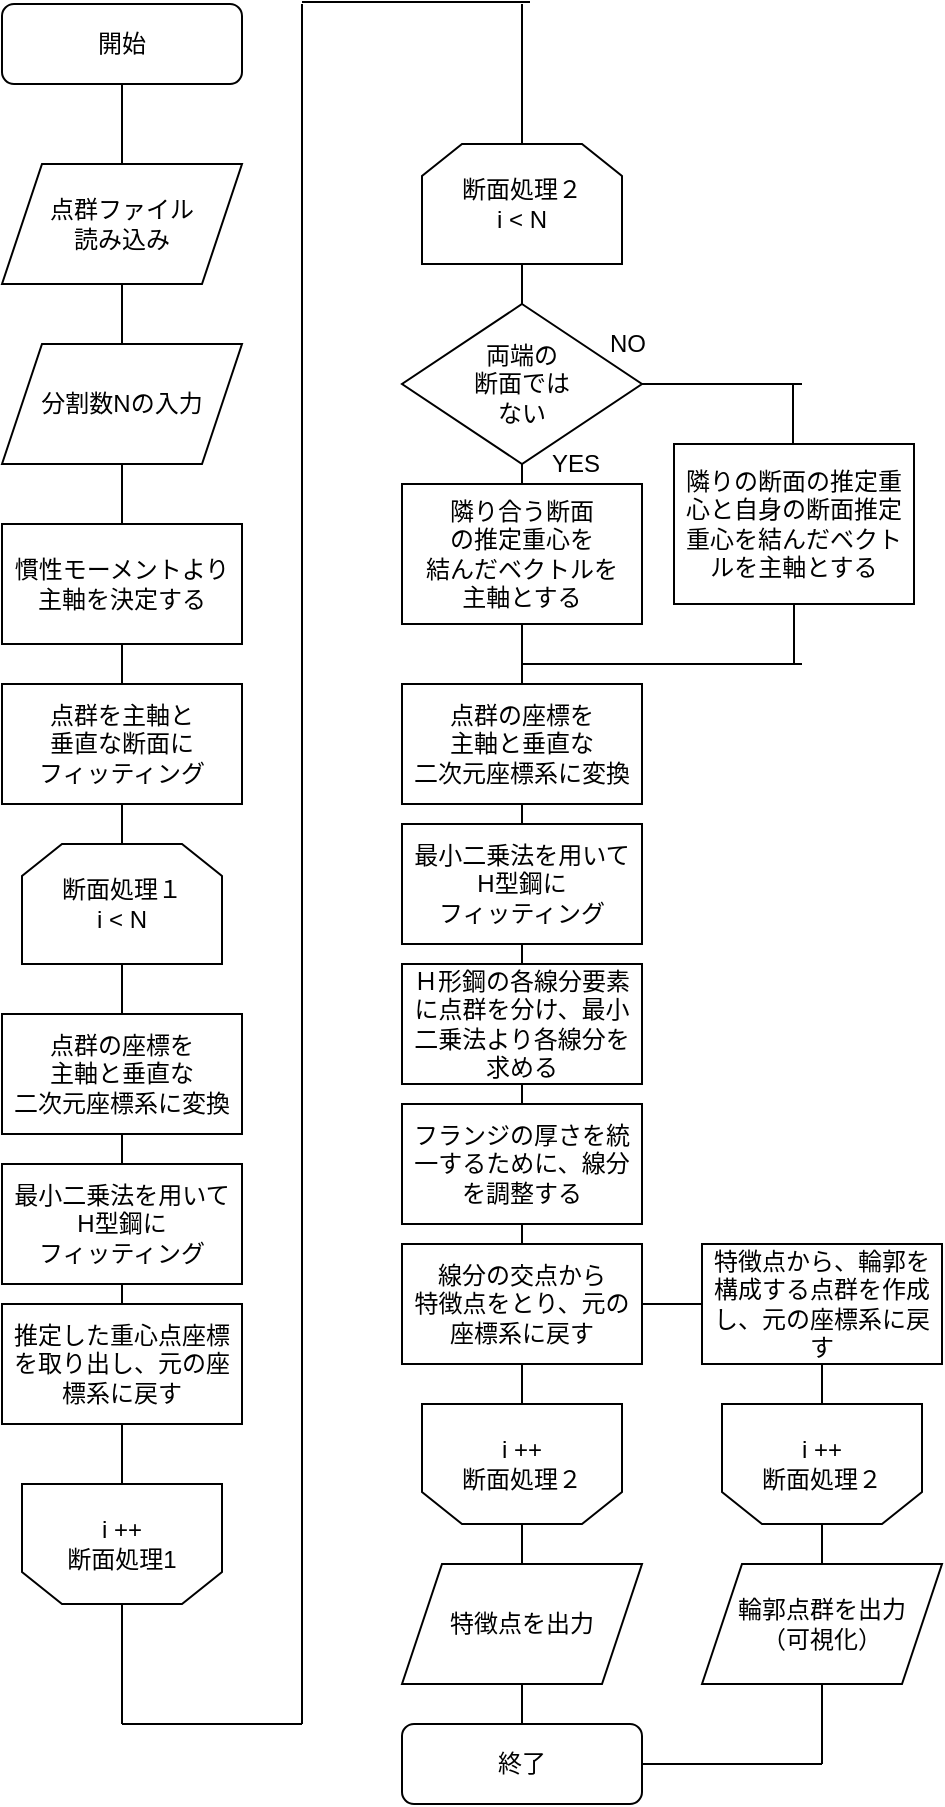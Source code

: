 <mxfile version="16.6.4" type="github">
  <diagram id="C5RBs43oDa-KdzZeNtuy" name="Page-1">
    <mxGraphModel dx="1235" dy="1036" grid="1" gridSize="10" guides="1" tooltips="1" connect="1" arrows="1" fold="1" page="1" pageScale="1" pageWidth="827" pageHeight="1169" math="0" shadow="0">
      <root>
        <mxCell id="WIyWlLk6GJQsqaUBKTNV-0" />
        <mxCell id="WIyWlLk6GJQsqaUBKTNV-1" parent="WIyWlLk6GJQsqaUBKTNV-0" />
        <mxCell id="WIyWlLk6GJQsqaUBKTNV-3" value="開始" style="rounded=1;whiteSpace=wrap;html=1;fontSize=12;glass=0;strokeWidth=1;shadow=0;" parent="WIyWlLk6GJQsqaUBKTNV-1" vertex="1">
          <mxGeometry x="110" y="81" width="120" height="40" as="geometry" />
        </mxCell>
        <mxCell id="--fctXItfLN7RRnFuYwR-0" value="点群ファイル&lt;br&gt;読み込み" style="shape=parallelogram;perimeter=parallelogramPerimeter;whiteSpace=wrap;html=1;fixedSize=1;hachureGap=4;" vertex="1" parent="WIyWlLk6GJQsqaUBKTNV-1">
          <mxGeometry x="110" y="161" width="120" height="60" as="geometry" />
        </mxCell>
        <mxCell id="--fctXItfLN7RRnFuYwR-1" value="" style="rounded=0;html=1;jettySize=auto;orthogonalLoop=1;fontSize=11;endArrow=none;endFill=0;endSize=8;strokeWidth=1;shadow=0;labelBackgroundColor=none;edgeStyle=orthogonalEdgeStyle;" edge="1" parent="WIyWlLk6GJQsqaUBKTNV-1" source="WIyWlLk6GJQsqaUBKTNV-3" target="--fctXItfLN7RRnFuYwR-0">
          <mxGeometry relative="1" as="geometry">
            <mxPoint x="170" y="121" as="sourcePoint" />
            <mxPoint x="170" y="321" as="targetPoint" />
          </mxGeometry>
        </mxCell>
        <mxCell id="--fctXItfLN7RRnFuYwR-9" style="edgeStyle=none;curved=1;rounded=0;orthogonalLoop=1;jettySize=auto;html=1;exitX=0.5;exitY=1;exitDx=0;exitDy=0;entryX=0.5;entryY=0;entryDx=0;entryDy=0;endArrow=none;startSize=14;endSize=14;sourcePerimeterSpacing=8;targetPerimeterSpacing=8;endFill=0;" edge="1" parent="WIyWlLk6GJQsqaUBKTNV-1" source="--fctXItfLN7RRnFuYwR-2" target="--fctXItfLN7RRnFuYwR-4">
          <mxGeometry relative="1" as="geometry" />
        </mxCell>
        <mxCell id="--fctXItfLN7RRnFuYwR-2" value="分割数Nの入力" style="shape=parallelogram;perimeter=parallelogramPerimeter;whiteSpace=wrap;html=1;fixedSize=1;hachureGap=4;" vertex="1" parent="WIyWlLk6GJQsqaUBKTNV-1">
          <mxGeometry x="110" y="251" width="120" height="60" as="geometry" />
        </mxCell>
        <mxCell id="--fctXItfLN7RRnFuYwR-3" value="" style="rounded=0;html=1;jettySize=auto;orthogonalLoop=1;fontSize=11;endArrow=none;endFill=0;endSize=8;strokeWidth=1;shadow=0;labelBackgroundColor=none;edgeStyle=orthogonalEdgeStyle;startArrow=none;" edge="1" parent="WIyWlLk6GJQsqaUBKTNV-1" source="--fctXItfLN7RRnFuYwR-0" target="--fctXItfLN7RRnFuYwR-2">
          <mxGeometry relative="1" as="geometry">
            <mxPoint x="170" y="221" as="sourcePoint" />
            <mxPoint x="170" y="321" as="targetPoint" />
          </mxGeometry>
        </mxCell>
        <mxCell id="--fctXItfLN7RRnFuYwR-10" style="edgeStyle=none;curved=1;rounded=0;orthogonalLoop=1;jettySize=auto;html=1;exitX=0.5;exitY=1;exitDx=0;exitDy=0;entryX=0.5;entryY=1;entryDx=0;entryDy=0;endArrow=none;startSize=14;endSize=14;sourcePerimeterSpacing=8;targetPerimeterSpacing=8;endFill=0;" edge="1" parent="WIyWlLk6GJQsqaUBKTNV-1" source="--fctXItfLN7RRnFuYwR-4" target="--fctXItfLN7RRnFuYwR-7">
          <mxGeometry relative="1" as="geometry" />
        </mxCell>
        <mxCell id="--fctXItfLN7RRnFuYwR-4" value="断面処理１&lt;br&gt;i &amp;lt; N" style="shape=loopLimit;whiteSpace=wrap;html=1;hachureGap=4;" vertex="1" parent="WIyWlLk6GJQsqaUBKTNV-1">
          <mxGeometry x="120" y="501" width="100" height="60" as="geometry" />
        </mxCell>
        <mxCell id="--fctXItfLN7RRnFuYwR-19" style="edgeStyle=none;curved=1;rounded=0;orthogonalLoop=1;jettySize=auto;html=1;exitX=0.5;exitY=0;exitDx=0;exitDy=0;endArrow=none;endFill=0;startSize=14;endSize=14;sourcePerimeterSpacing=8;targetPerimeterSpacing=8;" edge="1" parent="WIyWlLk6GJQsqaUBKTNV-1" source="--fctXItfLN7RRnFuYwR-7">
          <mxGeometry relative="1" as="geometry">
            <mxPoint x="170" y="941" as="targetPoint" />
          </mxGeometry>
        </mxCell>
        <mxCell id="--fctXItfLN7RRnFuYwR-7" value="i ++&lt;br&gt;断面処理1" style="shape=loopLimit;whiteSpace=wrap;html=1;hachureGap=4;direction=west;" vertex="1" parent="WIyWlLk6GJQsqaUBKTNV-1">
          <mxGeometry x="120" y="821" width="100" height="60" as="geometry" />
        </mxCell>
        <mxCell id="--fctXItfLN7RRnFuYwR-13" value="慣性モーメントより&lt;br&gt;主軸を決定する" style="rounded=0;whiteSpace=wrap;html=1;hachureGap=4;" vertex="1" parent="WIyWlLk6GJQsqaUBKTNV-1">
          <mxGeometry x="110" y="341" width="120" height="60" as="geometry" />
        </mxCell>
        <mxCell id="--fctXItfLN7RRnFuYwR-14" value="点群の座標を&lt;br&gt;主軸と垂直な&lt;br&gt;二次元座標系に変換" style="rounded=0;whiteSpace=wrap;html=1;hachureGap=4;" vertex="1" parent="WIyWlLk6GJQsqaUBKTNV-1">
          <mxGeometry x="110" y="586" width="120" height="60" as="geometry" />
        </mxCell>
        <mxCell id="--fctXItfLN7RRnFuYwR-15" value="点群を主軸と&lt;br&gt;垂直な断面に&lt;br&gt;フィッティング" style="rounded=0;whiteSpace=wrap;html=1;hachureGap=4;" vertex="1" parent="WIyWlLk6GJQsqaUBKTNV-1">
          <mxGeometry x="110" y="421" width="120" height="60" as="geometry" />
        </mxCell>
        <mxCell id="--fctXItfLN7RRnFuYwR-16" value="最小二乗法を用いて&lt;br&gt;H型鋼に&lt;br&gt;フィッティング" style="rounded=0;whiteSpace=wrap;html=1;hachureGap=4;" vertex="1" parent="WIyWlLk6GJQsqaUBKTNV-1">
          <mxGeometry x="110" y="661" width="120" height="60" as="geometry" />
        </mxCell>
        <mxCell id="--fctXItfLN7RRnFuYwR-17" value="推定した重心点座標を取り出し、元の座標系に戻す" style="rounded=0;whiteSpace=wrap;html=1;hachureGap=4;" vertex="1" parent="WIyWlLk6GJQsqaUBKTNV-1">
          <mxGeometry x="110" y="731" width="120" height="60" as="geometry" />
        </mxCell>
        <mxCell id="--fctXItfLN7RRnFuYwR-23" value="" style="endArrow=none;html=1;rounded=0;startSize=14;endSize=14;sourcePerimeterSpacing=8;targetPerimeterSpacing=8;curved=1;" edge="1" parent="WIyWlLk6GJQsqaUBKTNV-1">
          <mxGeometry width="50" height="50" relative="1" as="geometry">
            <mxPoint x="170" y="941" as="sourcePoint" />
            <mxPoint x="260" y="941" as="targetPoint" />
          </mxGeometry>
        </mxCell>
        <mxCell id="--fctXItfLN7RRnFuYwR-24" value="" style="endArrow=none;html=1;rounded=0;startSize=14;endSize=14;sourcePerimeterSpacing=8;targetPerimeterSpacing=8;curved=1;" edge="1" parent="WIyWlLk6GJQsqaUBKTNV-1">
          <mxGeometry width="50" height="50" relative="1" as="geometry">
            <mxPoint x="260" y="941" as="sourcePoint" />
            <mxPoint x="260" y="81" as="targetPoint" />
          </mxGeometry>
        </mxCell>
        <mxCell id="--fctXItfLN7RRnFuYwR-25" value="" style="endArrow=none;html=1;rounded=0;startSize=14;endSize=14;sourcePerimeterSpacing=8;targetPerimeterSpacing=8;curved=1;" edge="1" parent="WIyWlLk6GJQsqaUBKTNV-1">
          <mxGeometry width="50" height="50" relative="1" as="geometry">
            <mxPoint x="260" y="80" as="sourcePoint" />
            <mxPoint x="374" y="80" as="targetPoint" />
          </mxGeometry>
        </mxCell>
        <mxCell id="--fctXItfLN7RRnFuYwR-29" style="edgeStyle=none;curved=1;rounded=0;orthogonalLoop=1;jettySize=auto;html=1;exitX=0.5;exitY=1;exitDx=0;exitDy=0;endArrow=none;endFill=0;startSize=14;endSize=14;sourcePerimeterSpacing=8;targetPerimeterSpacing=8;" edge="1" parent="WIyWlLk6GJQsqaUBKTNV-1" source="--fctXItfLN7RRnFuYwR-27">
          <mxGeometry relative="1" as="geometry">
            <mxPoint x="370" y="203" as="targetPoint" />
          </mxGeometry>
        </mxCell>
        <mxCell id="--fctXItfLN7RRnFuYwR-31" style="edgeStyle=none;curved=1;rounded=0;orthogonalLoop=1;jettySize=auto;html=1;exitX=0.5;exitY=1;exitDx=0;exitDy=0;entryX=0.5;entryY=1;entryDx=0;entryDy=0;endArrow=none;endFill=0;startSize=14;endSize=14;targetPerimeterSpacing=8;startArrow=none;" edge="1" parent="WIyWlLk6GJQsqaUBKTNV-1" source="--fctXItfLN7RRnFuYwR-44" target="--fctXItfLN7RRnFuYwR-30">
          <mxGeometry relative="1" as="geometry">
            <mxPoint x="370" y="321" as="sourcePoint" />
          </mxGeometry>
        </mxCell>
        <mxCell id="--fctXItfLN7RRnFuYwR-27" value="断面処理２&lt;br&gt;i &amp;lt; N" style="shape=loopLimit;whiteSpace=wrap;html=1;hachureGap=4;" vertex="1" parent="WIyWlLk6GJQsqaUBKTNV-1">
          <mxGeometry x="320" y="151" width="100" height="60" as="geometry" />
        </mxCell>
        <mxCell id="--fctXItfLN7RRnFuYwR-68" style="edgeStyle=none;curved=1;rounded=0;orthogonalLoop=1;jettySize=auto;html=1;exitX=0.5;exitY=0;exitDx=0;exitDy=0;entryX=0.5;entryY=0;entryDx=0;entryDy=0;endArrow=none;endFill=0;startSize=14;endSize=14;sourcePerimeterSpacing=8;targetPerimeterSpacing=8;" edge="1" parent="WIyWlLk6GJQsqaUBKTNV-1" source="--fctXItfLN7RRnFuYwR-30" target="--fctXItfLN7RRnFuYwR-67">
          <mxGeometry relative="1" as="geometry" />
        </mxCell>
        <mxCell id="--fctXItfLN7RRnFuYwR-30" value="i ++&lt;br&gt;断面処理２" style="shape=loopLimit;whiteSpace=wrap;html=1;hachureGap=4;direction=west;" vertex="1" parent="WIyWlLk6GJQsqaUBKTNV-1">
          <mxGeometry x="320" y="781" width="100" height="60" as="geometry" />
        </mxCell>
        <mxCell id="--fctXItfLN7RRnFuYwR-33" value="" style="edgeStyle=none;curved=1;rounded=0;orthogonalLoop=1;jettySize=auto;html=1;exitX=0.5;exitY=1;exitDx=0;exitDy=0;entryX=0.5;entryY=1;entryDx=0;entryDy=0;endArrow=none;endFill=0;startSize=14;endSize=14;sourcePerimeterSpacing=8;" edge="1" parent="WIyWlLk6GJQsqaUBKTNV-1" source="--fctXItfLN7RRnFuYwR-27">
          <mxGeometry relative="1" as="geometry">
            <mxPoint x="370" y="211" as="sourcePoint" />
            <mxPoint x="370" y="321" as="targetPoint" />
          </mxGeometry>
        </mxCell>
        <mxCell id="--fctXItfLN7RRnFuYwR-39" style="edgeStyle=none;curved=1;rounded=0;orthogonalLoop=1;jettySize=auto;html=1;exitX=1;exitY=0.5;exitDx=0;exitDy=0;endArrow=none;endFill=0;startSize=14;endSize=14;sourcePerimeterSpacing=8;targetPerimeterSpacing=8;" edge="1" parent="WIyWlLk6GJQsqaUBKTNV-1" source="--fctXItfLN7RRnFuYwR-34">
          <mxGeometry relative="1" as="geometry">
            <mxPoint x="510" y="271" as="targetPoint" />
          </mxGeometry>
        </mxCell>
        <mxCell id="--fctXItfLN7RRnFuYwR-47" style="edgeStyle=none;curved=1;rounded=0;orthogonalLoop=1;jettySize=auto;html=1;exitX=0.5;exitY=1;exitDx=0;exitDy=0;entryX=0.5;entryY=0;entryDx=0;entryDy=0;endArrow=none;endFill=0;startSize=14;endSize=14;sourcePerimeterSpacing=8;targetPerimeterSpacing=8;" edge="1" parent="WIyWlLk6GJQsqaUBKTNV-1" source="--fctXItfLN7RRnFuYwR-34" target="--fctXItfLN7RRnFuYwR-41">
          <mxGeometry relative="1" as="geometry" />
        </mxCell>
        <mxCell id="--fctXItfLN7RRnFuYwR-34" value="両端の&lt;br&gt;断面では&lt;br&gt;ない" style="rhombus;whiteSpace=wrap;html=1;hachureGap=4;" vertex="1" parent="WIyWlLk6GJQsqaUBKTNV-1">
          <mxGeometry x="310" y="231" width="120" height="80" as="geometry" />
        </mxCell>
        <mxCell id="--fctXItfLN7RRnFuYwR-36" value="YES" style="text;strokeColor=none;fillColor=none;html=1;align=center;verticalAlign=middle;whiteSpace=wrap;rounded=0;hachureGap=4;" vertex="1" parent="WIyWlLk6GJQsqaUBKTNV-1">
          <mxGeometry x="374" y="301" width="46" height="20" as="geometry" />
        </mxCell>
        <mxCell id="--fctXItfLN7RRnFuYwR-37" value="NO" style="text;strokeColor=none;fillColor=none;html=1;align=center;verticalAlign=middle;whiteSpace=wrap;rounded=0;hachureGap=4;" vertex="1" parent="WIyWlLk6GJQsqaUBKTNV-1">
          <mxGeometry x="400" y="241" width="46" height="20" as="geometry" />
        </mxCell>
        <mxCell id="--fctXItfLN7RRnFuYwR-49" style="edgeStyle=none;curved=1;rounded=0;orthogonalLoop=1;jettySize=auto;html=1;endArrow=none;endFill=0;startSize=14;endSize=14;sourcePerimeterSpacing=8;targetPerimeterSpacing=8;" edge="1" parent="WIyWlLk6GJQsqaUBKTNV-1" source="--fctXItfLN7RRnFuYwR-41">
          <mxGeometry relative="1" as="geometry">
            <mxPoint x="370" y="393" as="targetPoint" />
          </mxGeometry>
        </mxCell>
        <mxCell id="--fctXItfLN7RRnFuYwR-50" style="edgeStyle=none;curved=1;rounded=0;orthogonalLoop=1;jettySize=auto;html=1;exitX=0.5;exitY=1;exitDx=0;exitDy=0;entryX=0.5;entryY=0;entryDx=0;entryDy=0;endArrow=none;endFill=0;startSize=14;endSize=14;sourcePerimeterSpacing=8;targetPerimeterSpacing=8;" edge="1" parent="WIyWlLk6GJQsqaUBKTNV-1" source="--fctXItfLN7RRnFuYwR-41" target="--fctXItfLN7RRnFuYwR-42">
          <mxGeometry relative="1" as="geometry" />
        </mxCell>
        <mxCell id="--fctXItfLN7RRnFuYwR-41" value="隣り合う断面&lt;br&gt;の推定重心を&lt;br&gt;結んだベクトルを&lt;br&gt;主軸とする" style="rounded=0;whiteSpace=wrap;html=1;hachureGap=4;" vertex="1" parent="WIyWlLk6GJQsqaUBKTNV-1">
          <mxGeometry x="310" y="321" width="120" height="70" as="geometry" />
        </mxCell>
        <mxCell id="--fctXItfLN7RRnFuYwR-51" style="edgeStyle=none;curved=1;rounded=0;orthogonalLoop=1;jettySize=auto;html=1;exitX=0.5;exitY=1;exitDx=0;exitDy=0;entryX=0.5;entryY=0;entryDx=0;entryDy=0;endArrow=none;endFill=0;startSize=14;endSize=14;sourcePerimeterSpacing=8;targetPerimeterSpacing=8;" edge="1" parent="WIyWlLk6GJQsqaUBKTNV-1" source="--fctXItfLN7RRnFuYwR-42" target="--fctXItfLN7RRnFuYwR-43">
          <mxGeometry relative="1" as="geometry" />
        </mxCell>
        <mxCell id="--fctXItfLN7RRnFuYwR-42" value="点群の座標を&lt;br&gt;主軸と垂直な&lt;br&gt;二次元座標系に変換" style="rounded=0;whiteSpace=wrap;html=1;hachureGap=4;" vertex="1" parent="WIyWlLk6GJQsqaUBKTNV-1">
          <mxGeometry x="310" y="421" width="120" height="60" as="geometry" />
        </mxCell>
        <mxCell id="--fctXItfLN7RRnFuYwR-52" style="edgeStyle=none;curved=1;rounded=0;orthogonalLoop=1;jettySize=auto;html=1;exitX=0.5;exitY=1;exitDx=0;exitDy=0;entryX=0.5;entryY=0;entryDx=0;entryDy=0;endArrow=none;endFill=0;startSize=14;endSize=14;sourcePerimeterSpacing=8;targetPerimeterSpacing=8;" edge="1" parent="WIyWlLk6GJQsqaUBKTNV-1" source="--fctXItfLN7RRnFuYwR-43" target="--fctXItfLN7RRnFuYwR-44">
          <mxGeometry relative="1" as="geometry" />
        </mxCell>
        <mxCell id="--fctXItfLN7RRnFuYwR-43" value="最小二乗法を用いて&lt;br&gt;H型鋼に&lt;br&gt;フィッティング" style="rounded=0;whiteSpace=wrap;html=1;hachureGap=4;" vertex="1" parent="WIyWlLk6GJQsqaUBKTNV-1">
          <mxGeometry x="310" y="491" width="120" height="60" as="geometry" />
        </mxCell>
        <mxCell id="--fctXItfLN7RRnFuYwR-44" value="Ｈ形鋼の各線分要素に点群を分け、最小二乗法より各線分を求める" style="rounded=0;whiteSpace=wrap;html=1;hachureGap=4;" vertex="1" parent="WIyWlLk6GJQsqaUBKTNV-1">
          <mxGeometry x="310" y="561" width="120" height="60" as="geometry" />
        </mxCell>
        <mxCell id="--fctXItfLN7RRnFuYwR-46" value="" style="endArrow=none;html=1;rounded=0;startSize=14;endSize=14;sourcePerimeterSpacing=8;targetPerimeterSpacing=8;curved=1;" edge="1" parent="WIyWlLk6GJQsqaUBKTNV-1">
          <mxGeometry width="50" height="50" relative="1" as="geometry">
            <mxPoint x="505.5" y="331" as="sourcePoint" />
            <mxPoint x="505.5" y="271" as="targetPoint" />
          </mxGeometry>
        </mxCell>
        <mxCell id="--fctXItfLN7RRnFuYwR-53" value="隣りの断面の推定重心と自身の断面推定重心を結んだベクトルを主軸とする" style="rounded=0;whiteSpace=wrap;html=1;hachureGap=4;" vertex="1" parent="WIyWlLk6GJQsqaUBKTNV-1">
          <mxGeometry x="446" y="301" width="120" height="80" as="geometry" />
        </mxCell>
        <mxCell id="--fctXItfLN7RRnFuYwR-55" value="" style="endArrow=none;html=1;rounded=0;startSize=14;endSize=14;sourcePerimeterSpacing=8;targetPerimeterSpacing=8;curved=1;entryX=0.5;entryY=1;entryDx=0;entryDy=0;" edge="1" parent="WIyWlLk6GJQsqaUBKTNV-1">
          <mxGeometry width="50" height="50" relative="1" as="geometry">
            <mxPoint x="506" y="411" as="sourcePoint" />
            <mxPoint x="506" y="381" as="targetPoint" />
          </mxGeometry>
        </mxCell>
        <mxCell id="--fctXItfLN7RRnFuYwR-56" value="" style="endArrow=none;html=1;rounded=0;startSize=14;endSize=14;sourcePerimeterSpacing=8;targetPerimeterSpacing=8;curved=1;" edge="1" parent="WIyWlLk6GJQsqaUBKTNV-1">
          <mxGeometry width="50" height="50" relative="1" as="geometry">
            <mxPoint x="370" y="411" as="sourcePoint" />
            <mxPoint x="510" y="411" as="targetPoint" />
          </mxGeometry>
        </mxCell>
        <mxCell id="--fctXItfLN7RRnFuYwR-57" value="フランジの厚さを統一するために、線分を調整する" style="rounded=0;whiteSpace=wrap;html=1;hachureGap=4;" vertex="1" parent="WIyWlLk6GJQsqaUBKTNV-1">
          <mxGeometry x="310" y="631" width="120" height="60" as="geometry" />
        </mxCell>
        <mxCell id="--fctXItfLN7RRnFuYwR-73" style="edgeStyle=none;curved=1;rounded=0;orthogonalLoop=1;jettySize=auto;html=1;exitX=1;exitY=0.5;exitDx=0;exitDy=0;entryX=0;entryY=0.5;entryDx=0;entryDy=0;endArrow=none;endFill=0;startSize=14;endSize=14;sourcePerimeterSpacing=8;targetPerimeterSpacing=8;" edge="1" parent="WIyWlLk6GJQsqaUBKTNV-1" source="--fctXItfLN7RRnFuYwR-58" target="--fctXItfLN7RRnFuYwR-71">
          <mxGeometry relative="1" as="geometry" />
        </mxCell>
        <mxCell id="--fctXItfLN7RRnFuYwR-58" value="線分の交点から&lt;br&gt;特徴点をとり、元の座標系に戻す" style="rounded=0;whiteSpace=wrap;html=1;hachureGap=4;" vertex="1" parent="WIyWlLk6GJQsqaUBKTNV-1">
          <mxGeometry x="310" y="701" width="120" height="60" as="geometry" />
        </mxCell>
        <mxCell id="--fctXItfLN7RRnFuYwR-64" style="edgeStyle=none;curved=1;rounded=0;orthogonalLoop=1;jettySize=auto;html=1;entryX=0.5;entryY=0;entryDx=0;entryDy=0;endArrow=none;endFill=0;startSize=14;endSize=14;sourcePerimeterSpacing=8;targetPerimeterSpacing=8;" edge="1" parent="WIyWlLk6GJQsqaUBKTNV-1" target="--fctXItfLN7RRnFuYwR-27">
          <mxGeometry relative="1" as="geometry">
            <mxPoint x="370" y="81" as="sourcePoint" />
          </mxGeometry>
        </mxCell>
        <mxCell id="--fctXItfLN7RRnFuYwR-70" style="edgeStyle=none;curved=1;rounded=0;orthogonalLoop=1;jettySize=auto;html=1;exitX=0.5;exitY=1;exitDx=0;exitDy=0;entryX=0.5;entryY=0;entryDx=0;entryDy=0;endArrow=none;endFill=0;startSize=14;endSize=14;sourcePerimeterSpacing=8;targetPerimeterSpacing=8;" edge="1" parent="WIyWlLk6GJQsqaUBKTNV-1" source="--fctXItfLN7RRnFuYwR-67" target="--fctXItfLN7RRnFuYwR-69">
          <mxGeometry relative="1" as="geometry" />
        </mxCell>
        <mxCell id="--fctXItfLN7RRnFuYwR-67" value="特徴点を出力" style="shape=parallelogram;perimeter=parallelogramPerimeter;whiteSpace=wrap;html=1;fixedSize=1;hachureGap=4;" vertex="1" parent="WIyWlLk6GJQsqaUBKTNV-1">
          <mxGeometry x="310" y="861" width="120" height="60" as="geometry" />
        </mxCell>
        <mxCell id="--fctXItfLN7RRnFuYwR-69" value="終了" style="rounded=1;whiteSpace=wrap;html=1;hachureGap=4;" vertex="1" parent="WIyWlLk6GJQsqaUBKTNV-1">
          <mxGeometry x="310" y="941" width="120" height="40" as="geometry" />
        </mxCell>
        <mxCell id="--fctXItfLN7RRnFuYwR-75" style="edgeStyle=none;curved=1;rounded=0;orthogonalLoop=1;jettySize=auto;html=1;entryX=0.5;entryY=1;entryDx=0;entryDy=0;endArrow=none;endFill=0;startSize=14;endSize=14;sourcePerimeterSpacing=8;targetPerimeterSpacing=8;" edge="1" parent="WIyWlLk6GJQsqaUBKTNV-1" source="--fctXItfLN7RRnFuYwR-71" target="--fctXItfLN7RRnFuYwR-74">
          <mxGeometry relative="1" as="geometry" />
        </mxCell>
        <mxCell id="--fctXItfLN7RRnFuYwR-77" style="edgeStyle=none;curved=1;rounded=0;orthogonalLoop=1;jettySize=auto;html=1;exitX=0.5;exitY=1;exitDx=0;exitDy=0;endArrow=none;endFill=0;startSize=14;endSize=14;sourcePerimeterSpacing=8;targetPerimeterSpacing=8;entryX=0.5;entryY=1;entryDx=0;entryDy=0;" edge="1" parent="WIyWlLk6GJQsqaUBKTNV-1" source="--fctXItfLN7RRnFuYwR-71" target="--fctXItfLN7RRnFuYwR-74">
          <mxGeometry relative="1" as="geometry">
            <mxPoint x="527.625" y="883" as="targetPoint" />
          </mxGeometry>
        </mxCell>
        <mxCell id="--fctXItfLN7RRnFuYwR-71" value="特徴点から、輪郭を構成する点群を作成し、元の座標系に戻す" style="rounded=0;whiteSpace=wrap;html=1;hachureGap=4;" vertex="1" parent="WIyWlLk6GJQsqaUBKTNV-1">
          <mxGeometry x="460" y="701" width="120" height="60" as="geometry" />
        </mxCell>
        <mxCell id="--fctXItfLN7RRnFuYwR-79" style="edgeStyle=none;curved=1;rounded=0;orthogonalLoop=1;jettySize=auto;html=1;entryX=0.5;entryY=0;entryDx=0;entryDy=0;endArrow=none;endFill=0;startSize=14;endSize=14;sourcePerimeterSpacing=8;targetPerimeterSpacing=8;exitX=0.5;exitY=0;exitDx=0;exitDy=0;" edge="1" parent="WIyWlLk6GJQsqaUBKTNV-1" source="--fctXItfLN7RRnFuYwR-74" target="--fctXItfLN7RRnFuYwR-78">
          <mxGeometry relative="1" as="geometry" />
        </mxCell>
        <mxCell id="--fctXItfLN7RRnFuYwR-74" value="i ++&lt;br&gt;断面処理２" style="shape=loopLimit;whiteSpace=wrap;html=1;hachureGap=4;direction=west;" vertex="1" parent="WIyWlLk6GJQsqaUBKTNV-1">
          <mxGeometry x="470" y="781" width="100" height="60" as="geometry" />
        </mxCell>
        <mxCell id="--fctXItfLN7RRnFuYwR-78" value="輪郭点群を出力&lt;br&gt;（可視化）" style="shape=parallelogram;perimeter=parallelogramPerimeter;whiteSpace=wrap;html=1;fixedSize=1;hachureGap=4;" vertex="1" parent="WIyWlLk6GJQsqaUBKTNV-1">
          <mxGeometry x="460" y="861" width="120" height="60" as="geometry" />
        </mxCell>
        <mxCell id="--fctXItfLN7RRnFuYwR-81" value="" style="endArrow=none;html=1;rounded=0;startSize=14;endSize=14;sourcePerimeterSpacing=8;targetPerimeterSpacing=8;curved=1;" edge="1" parent="WIyWlLk6GJQsqaUBKTNV-1">
          <mxGeometry width="50" height="50" relative="1" as="geometry">
            <mxPoint x="520" y="961" as="sourcePoint" />
            <mxPoint x="520" y="921" as="targetPoint" />
          </mxGeometry>
        </mxCell>
        <mxCell id="--fctXItfLN7RRnFuYwR-82" value="" style="endArrow=none;html=1;rounded=0;startSize=14;endSize=14;sourcePerimeterSpacing=8;targetPerimeterSpacing=8;curved=1;exitX=1;exitY=0.5;exitDx=0;exitDy=0;" edge="1" parent="WIyWlLk6GJQsqaUBKTNV-1" source="--fctXItfLN7RRnFuYwR-69">
          <mxGeometry width="50" height="50" relative="1" as="geometry">
            <mxPoint x="480" y="1021" as="sourcePoint" />
            <mxPoint x="520" y="961" as="targetPoint" />
          </mxGeometry>
        </mxCell>
      </root>
    </mxGraphModel>
  </diagram>
</mxfile>

